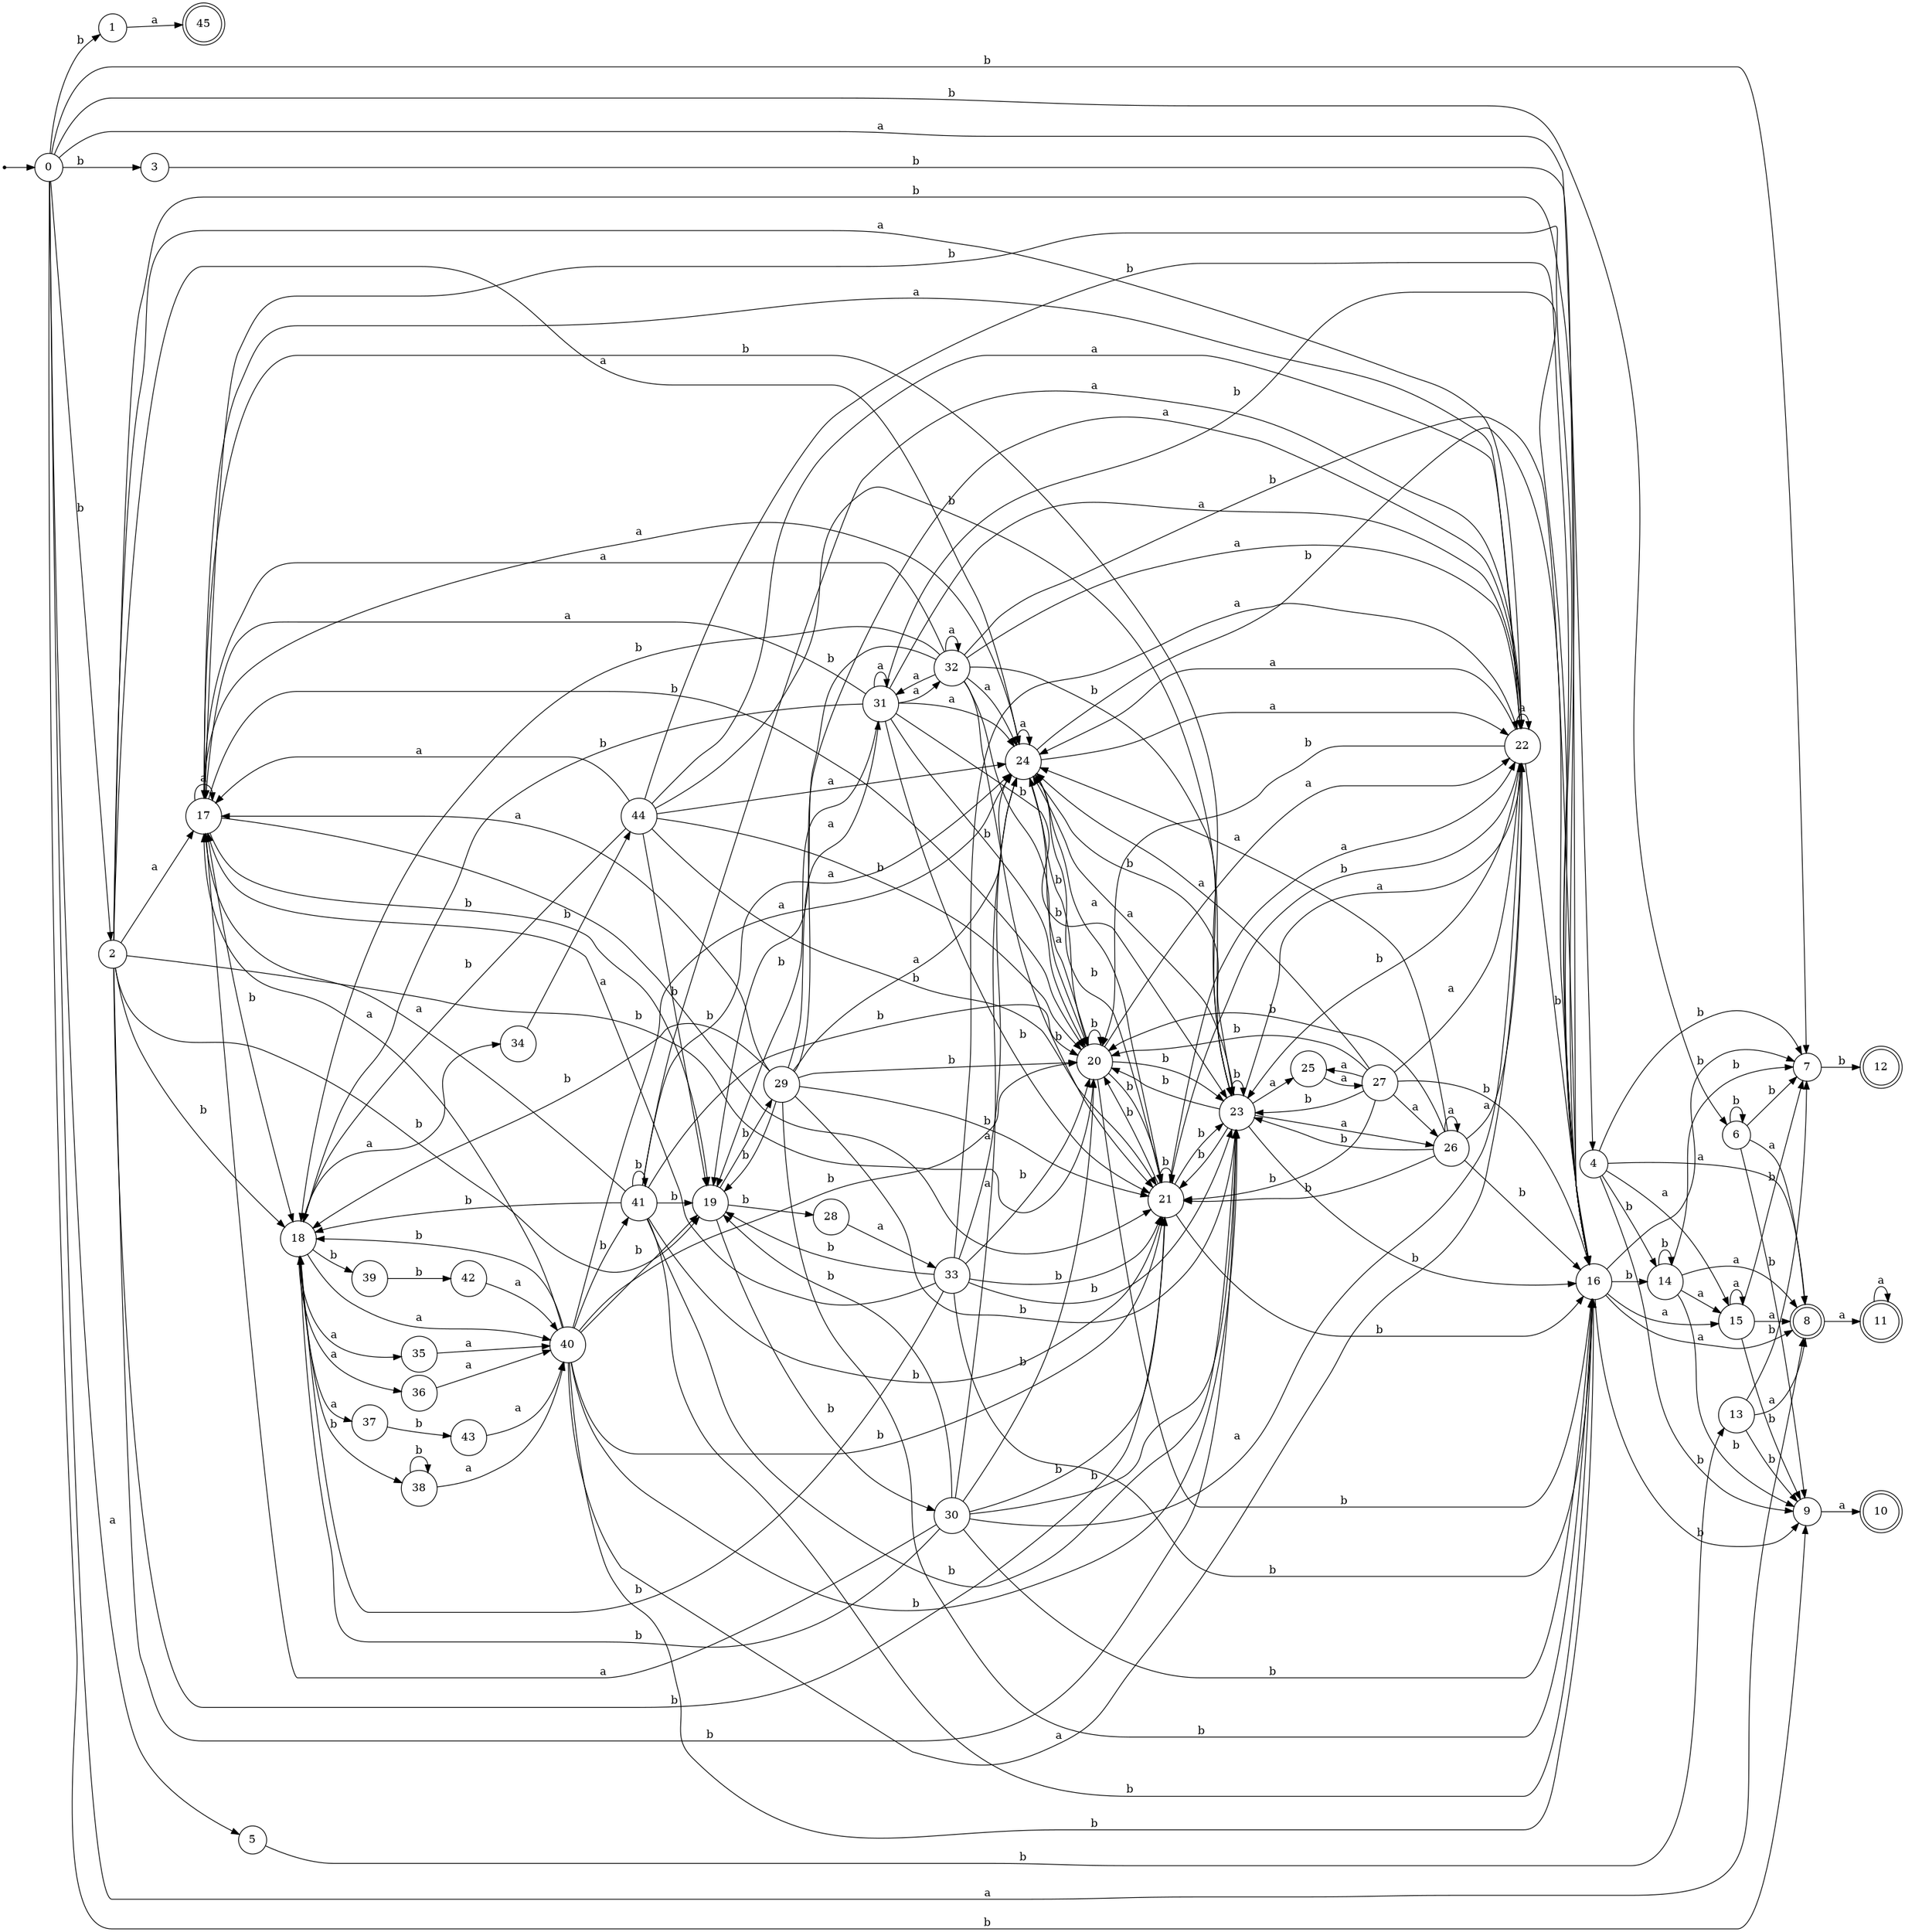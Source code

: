 digraph finite_state_machine {
rankdir=LR;
size="20,20";
node [shape = point]; "dummy0"
node [shape = circle]; "0";
"dummy0" -> "0";
node [shape = circle]; "1";
node [shape = circle]; "2";
node [shape = circle]; "3";
node [shape = circle]; "4";
node [shape = circle]; "5";
node [shape = circle]; "6";
node [shape = circle]; "7";
node [shape = doublecircle]; "8";node [shape = circle]; "9";
node [shape = doublecircle]; "10";node [shape = doublecircle]; "11";node [shape = doublecircle]; "12";node [shape = circle]; "13";
node [shape = circle]; "14";
node [shape = circle]; "15";
node [shape = circle]; "16";
node [shape = circle]; "17";
node [shape = circle]; "18";
node [shape = circle]; "19";
node [shape = circle]; "20";
node [shape = circle]; "21";
node [shape = circle]; "22";
node [shape = circle]; "23";
node [shape = circle]; "24";
node [shape = circle]; "25";
node [shape = circle]; "26";
node [shape = circle]; "27";
node [shape = circle]; "28";
node [shape = circle]; "29";
node [shape = circle]; "30";
node [shape = circle]; "31";
node [shape = circle]; "32";
node [shape = circle]; "33";
node [shape = circle]; "34";
node [shape = circle]; "35";
node [shape = circle]; "36";
node [shape = circle]; "37";
node [shape = circle]; "38";
node [shape = circle]; "39";
node [shape = circle]; "40";
node [shape = circle]; "41";
node [shape = circle]; "42";
node [shape = circle]; "43";
node [shape = circle]; "44";
node [shape = doublecircle]; "45";"0" -> "1" [label = "b"];
 "0" -> "2" [label = "b"];
 "0" -> "3" [label = "b"];
 "0" -> "6" [label = "b"];
 "0" -> "7" [label = "b"];
 "0" -> "9" [label = "b"];
 "0" -> "8" [label = "a"];
 "0" -> "4" [label = "a"];
 "0" -> "5" [label = "a"];
 "9" -> "10" [label = "a"];
 "8" -> "11" [label = "a"];
 "11" -> "11" [label = "a"];
 "7" -> "12" [label = "b"];
 "6" -> "9" [label = "b"];
 "6" -> "6" [label = "b"];
 "6" -> "7" [label = "b"];
 "6" -> "8" [label = "a"];
 "5" -> "13" [label = "b"];
 "13" -> "9" [label = "b"];
 "13" -> "7" [label = "b"];
 "13" -> "8" [label = "a"];
 "4" -> "9" [label = "b"];
 "4" -> "14" [label = "b"];
 "4" -> "7" [label = "b"];
 "4" -> "8" [label = "a"];
 "4" -> "15" [label = "a"];
 "15" -> "8" [label = "a"];
 "15" -> "15" [label = "a"];
 "15" -> "9" [label = "b"];
 "15" -> "7" [label = "b"];
 "14" -> "9" [label = "b"];
 "14" -> "14" [label = "b"];
 "14" -> "7" [label = "b"];
 "14" -> "8" [label = "a"];
 "14" -> "15" [label = "a"];
 "3" -> "16" [label = "b"];
 "16" -> "9" [label = "b"];
 "16" -> "14" [label = "b"];
 "16" -> "7" [label = "b"];
 "16" -> "8" [label = "a"];
 "16" -> "15" [label = "a"];
 "2" -> "24" [label = "a"];
 "2" -> "17" [label = "a"];
 "2" -> "22" [label = "a"];
 "2" -> "16" [label = "b"];
 "2" -> "18" [label = "b"];
 "2" -> "19" [label = "b"];
 "2" -> "20" [label = "b"];
 "2" -> "21" [label = "b"];
 "2" -> "23" [label = "b"];
 "24" -> "24" [label = "a"];
 "24" -> "22" [label = "a"];
 "24" -> "16" [label = "b"];
 "24" -> "20" [label = "b"];
 "24" -> "21" [label = "b"];
 "24" -> "23" [label = "b"];
 "23" -> "16" [label = "b"];
 "23" -> "20" [label = "b"];
 "23" -> "21" [label = "b"];
 "23" -> "23" [label = "b"];
 "23" -> "24" [label = "a"];
 "23" -> "25" [label = "a"];
 "23" -> "26" [label = "a"];
 "23" -> "22" [label = "a"];
 "26" -> "24" [label = "a"];
 "26" -> "26" [label = "a"];
 "26" -> "22" [label = "a"];
 "26" -> "16" [label = "b"];
 "26" -> "20" [label = "b"];
 "26" -> "21" [label = "b"];
 "26" -> "23" [label = "b"];
 "25" -> "27" [label = "a"];
 "27" -> "24" [label = "a"];
 "27" -> "25" [label = "a"];
 "27" -> "26" [label = "a"];
 "27" -> "22" [label = "a"];
 "27" -> "16" [label = "b"];
 "27" -> "20" [label = "b"];
 "27" -> "21" [label = "b"];
 "27" -> "23" [label = "b"];
 "22" -> "24" [label = "a"];
 "22" -> "22" [label = "a"];
 "22" -> "16" [label = "b"];
 "22" -> "20" [label = "b"];
 "22" -> "21" [label = "b"];
 "22" -> "23" [label = "b"];
 "21" -> "16" [label = "b"];
 "21" -> "20" [label = "b"];
 "21" -> "21" [label = "b"];
 "21" -> "23" [label = "b"];
 "21" -> "24" [label = "a"];
 "21" -> "22" [label = "a"];
 "20" -> "16" [label = "b"];
 "20" -> "20" [label = "b"];
 "20" -> "21" [label = "b"];
 "20" -> "23" [label = "b"];
 "20" -> "24" [label = "a"];
 "20" -> "22" [label = "a"];
 "19" -> "28" [label = "b"];
 "19" -> "29" [label = "b"];
 "19" -> "30" [label = "b"];
 "30" -> "16" [label = "b"];
 "30" -> "18" [label = "b"];
 "30" -> "19" [label = "b"];
 "30" -> "20" [label = "b"];
 "30" -> "21" [label = "b"];
 "30" -> "23" [label = "b"];
 "30" -> "24" [label = "a"];
 "30" -> "17" [label = "a"];
 "30" -> "22" [label = "a"];
 "29" -> "24" [label = "a"];
 "29" -> "17" [label = "a"];
 "29" -> "22" [label = "a"];
 "29" -> "31" [label = "a"];
 "29" -> "16" [label = "b"];
 "29" -> "18" [label = "b"];
 "29" -> "19" [label = "b"];
 "29" -> "20" [label = "b"];
 "29" -> "21" [label = "b"];
 "29" -> "23" [label = "b"];
 "31" -> "32" [label = "a"];
 "31" -> "17" [label = "a"];
 "31" -> "22" [label = "a"];
 "31" -> "24" [label = "a"];
 "31" -> "31" [label = "a"];
 "31" -> "16" [label = "b"];
 "31" -> "18" [label = "b"];
 "31" -> "19" [label = "b"];
 "31" -> "20" [label = "b"];
 "31" -> "21" [label = "b"];
 "31" -> "23" [label = "b"];
 "32" -> "32" [label = "a"];
 "32" -> "17" [label = "a"];
 "32" -> "22" [label = "a"];
 "32" -> "24" [label = "a"];
 "32" -> "31" [label = "a"];
 "32" -> "16" [label = "b"];
 "32" -> "18" [label = "b"];
 "32" -> "19" [label = "b"];
 "32" -> "20" [label = "b"];
 "32" -> "21" [label = "b"];
 "32" -> "23" [label = "b"];
 "28" -> "33" [label = "a"];
 "33" -> "16" [label = "b"];
 "33" -> "18" [label = "b"];
 "33" -> "19" [label = "b"];
 "33" -> "20" [label = "b"];
 "33" -> "21" [label = "b"];
 "33" -> "23" [label = "b"];
 "33" -> "24" [label = "a"];
 "33" -> "17" [label = "a"];
 "33" -> "22" [label = "a"];
 "18" -> "34" [label = "a"];
 "18" -> "35" [label = "a"];
 "18" -> "36" [label = "a"];
 "18" -> "37" [label = "a"];
 "18" -> "40" [label = "a"];
 "18" -> "38" [label = "b"];
 "18" -> "39" [label = "b"];
 "40" -> "16" [label = "b"];
 "40" -> "18" [label = "b"];
 "40" -> "19" [label = "b"];
 "40" -> "20" [label = "b"];
 "40" -> "21" [label = "b"];
 "40" -> "23" [label = "b"];
 "40" -> "41" [label = "b"];
 "40" -> "24" [label = "a"];
 "40" -> "17" [label = "a"];
 "40" -> "22" [label = "a"];
 "41" -> "16" [label = "b"];
 "41" -> "18" [label = "b"];
 "41" -> "19" [label = "b"];
 "41" -> "20" [label = "b"];
 "41" -> "21" [label = "b"];
 "41" -> "23" [label = "b"];
 "41" -> "41" [label = "b"];
 "41" -> "24" [label = "a"];
 "41" -> "17" [label = "a"];
 "41" -> "22" [label = "a"];
 "39" -> "42" [label = "b"];
 "42" -> "40" [label = "a"];
 "38" -> "38" [label = "b"];
 "38" -> "40" [label = "a"];
 "37" -> "43" [label = "b"];
 "43" -> "40" [label = "a"];
 "36" -> "40" [label = "a"];
 "35" -> "40" [label = "a"];
 "34" -> "44" [label = "b"];
 "44" -> "16" [label = "b"];
 "44" -> "18" [label = "b"];
 "44" -> "19" [label = "b"];
 "44" -> "20" [label = "b"];
 "44" -> "21" [label = "b"];
 "44" -> "23" [label = "b"];
 "44" -> "24" [label = "a"];
 "44" -> "17" [label = "a"];
 "44" -> "22" [label = "a"];
 "17" -> "24" [label = "a"];
 "17" -> "17" [label = "a"];
 "17" -> "22" [label = "a"];
 "17" -> "16" [label = "b"];
 "17" -> "18" [label = "b"];
 "17" -> "19" [label = "b"];
 "17" -> "20" [label = "b"];
 "17" -> "21" [label = "b"];
 "17" -> "23" [label = "b"];
 "1" -> "45" [label = "a"];
 }
